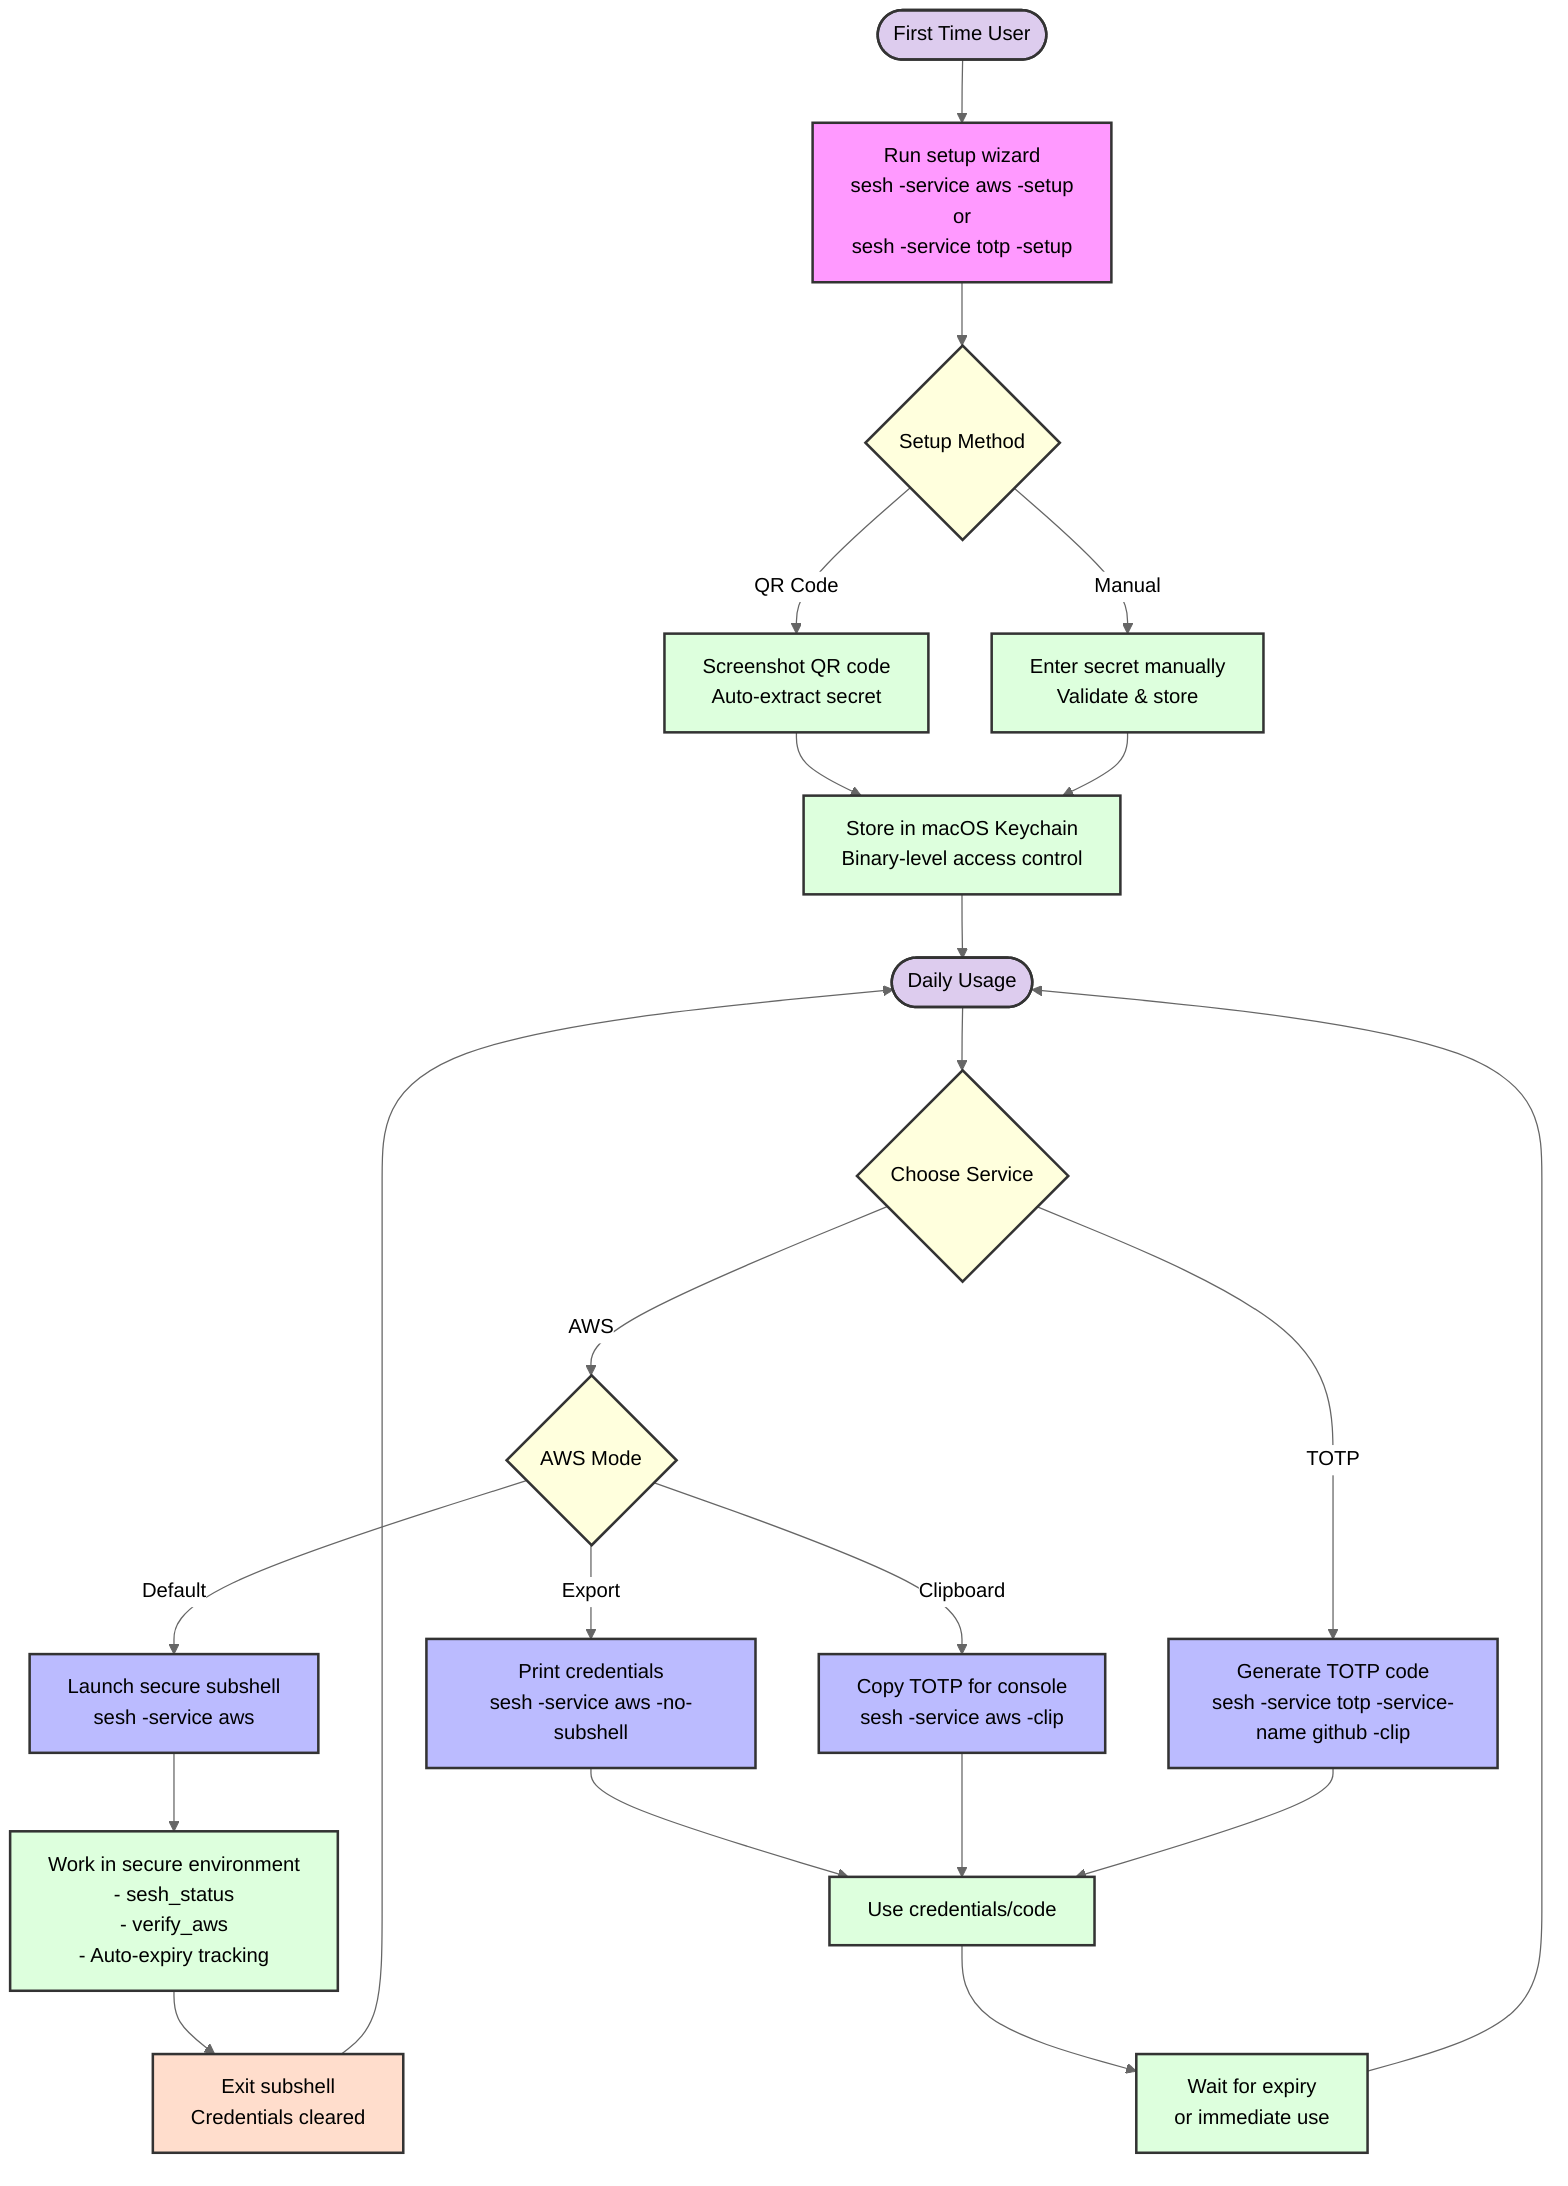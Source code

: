 %%{init: {'theme': 'neutral'}}%%
flowchart TD
    classDef start fill:#dce,stroke:#333,stroke-width:2px
    classDef process fill:#dfd,stroke:#333,stroke-width:2px
    classDef decision fill:#ffd,stroke:#333,stroke-width:2px
    classDef endNode fill:#fdc,stroke:#333,stroke-width:2px
    classDef sesh fill:#bbf,stroke:#333,stroke-width:2px
    classDef setup fill:#f9f,stroke:#333,stroke-width:2px

    Start([First Time User]):::start --> Setup["Run setup wizard<br>sesh -service aws -setup<br>or<br>sesh -service totp -setup"]:::setup
    
    Setup --> SetupChoice{"Setup Method"}:::decision
    SetupChoice -->|"QR Code"| QR["Screenshot QR code<br>Auto-extract secret"]:::process
    SetupChoice -->|"Manual"| Manual["Enter secret manually<br>Validate & store"]:::process
    
    QR --> Keychain["Store in macOS Keychain<br>Binary-level access control"]:::process
    Manual --> Keychain
    
    Keychain --> Daily([Daily Usage]):::start
    
    Daily --> Service{"Choose Service"}:::decision
    
    Service -->|"AWS"| AWSChoice{"AWS Mode"}:::decision
    AWSChoice -->|"Default"| Subshell["Launch secure subshell<br>sesh -service aws"]:::sesh
    AWSChoice -->|"Export"| Export["Print credentials<br>sesh -service aws -no-subshell"]:::sesh
    AWSChoice -->|"Clipboard"| AWSClip["Copy TOTP for console<br>sesh -service aws -clip"]:::sesh
    
    Service -->|"TOTP"| TOTP["Generate TOTP code<br>sesh -service totp -service-name github -clip"]:::sesh
    
    Subshell --> Work["Work in secure environment<br>- sesh_status<br>- verify_aws<br>- Auto-expiry tracking"]:::process
    Work --> Exit["Exit subshell<br>Credentials cleared"]:::endNode
    
    Export --> Use["Use credentials/code"]:::process
    AWSClip --> Use
    TOTP --> Use
    
    Use --> Expire["Wait for expiry<br>or immediate use"]:::process
    Expire --> Daily
    
    Exit --> Daily